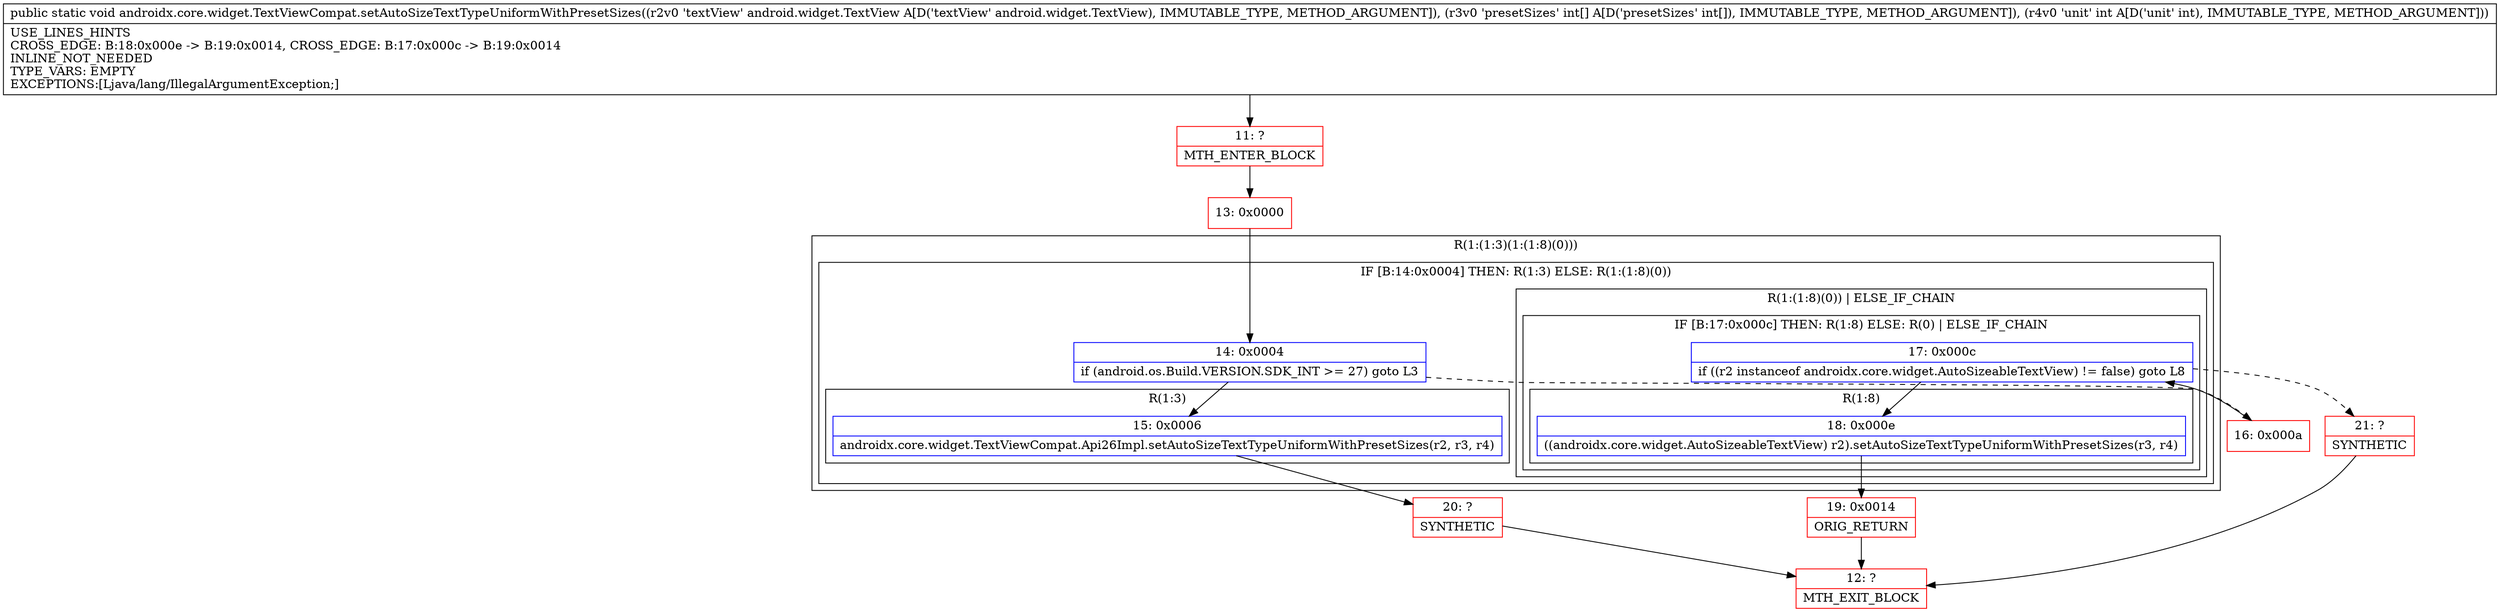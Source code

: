 digraph "CFG forandroidx.core.widget.TextViewCompat.setAutoSizeTextTypeUniformWithPresetSizes(Landroid\/widget\/TextView;[II)V" {
subgraph cluster_Region_69921466 {
label = "R(1:(1:3)(1:(1:8)(0)))";
node [shape=record,color=blue];
subgraph cluster_IfRegion_421305165 {
label = "IF [B:14:0x0004] THEN: R(1:3) ELSE: R(1:(1:8)(0))";
node [shape=record,color=blue];
Node_14 [shape=record,label="{14\:\ 0x0004|if (android.os.Build.VERSION.SDK_INT \>= 27) goto L3\l}"];
subgraph cluster_Region_1823243623 {
label = "R(1:3)";
node [shape=record,color=blue];
Node_15 [shape=record,label="{15\:\ 0x0006|androidx.core.widget.TextViewCompat.Api26Impl.setAutoSizeTextTypeUniformWithPresetSizes(r2, r3, r4)\l}"];
}
subgraph cluster_Region_786366508 {
label = "R(1:(1:8)(0)) | ELSE_IF_CHAIN\l";
node [shape=record,color=blue];
subgraph cluster_IfRegion_2104709239 {
label = "IF [B:17:0x000c] THEN: R(1:8) ELSE: R(0) | ELSE_IF_CHAIN\l";
node [shape=record,color=blue];
Node_17 [shape=record,label="{17\:\ 0x000c|if ((r2 instanceof androidx.core.widget.AutoSizeableTextView) != false) goto L8\l}"];
subgraph cluster_Region_13134439 {
label = "R(1:8)";
node [shape=record,color=blue];
Node_18 [shape=record,label="{18\:\ 0x000e|((androidx.core.widget.AutoSizeableTextView) r2).setAutoSizeTextTypeUniformWithPresetSizes(r3, r4)\l}"];
}
subgraph cluster_Region_260073564 {
label = "R(0)";
node [shape=record,color=blue];
}
}
}
}
}
Node_11 [shape=record,color=red,label="{11\:\ ?|MTH_ENTER_BLOCK\l}"];
Node_13 [shape=record,color=red,label="{13\:\ 0x0000}"];
Node_20 [shape=record,color=red,label="{20\:\ ?|SYNTHETIC\l}"];
Node_12 [shape=record,color=red,label="{12\:\ ?|MTH_EXIT_BLOCK\l}"];
Node_16 [shape=record,color=red,label="{16\:\ 0x000a}"];
Node_19 [shape=record,color=red,label="{19\:\ 0x0014|ORIG_RETURN\l}"];
Node_21 [shape=record,color=red,label="{21\:\ ?|SYNTHETIC\l}"];
MethodNode[shape=record,label="{public static void androidx.core.widget.TextViewCompat.setAutoSizeTextTypeUniformWithPresetSizes((r2v0 'textView' android.widget.TextView A[D('textView' android.widget.TextView), IMMUTABLE_TYPE, METHOD_ARGUMENT]), (r3v0 'presetSizes' int[] A[D('presetSizes' int[]), IMMUTABLE_TYPE, METHOD_ARGUMENT]), (r4v0 'unit' int A[D('unit' int), IMMUTABLE_TYPE, METHOD_ARGUMENT]))  | USE_LINES_HINTS\lCROSS_EDGE: B:18:0x000e \-\> B:19:0x0014, CROSS_EDGE: B:17:0x000c \-\> B:19:0x0014\lINLINE_NOT_NEEDED\lTYPE_VARS: EMPTY\lEXCEPTIONS:[Ljava\/lang\/IllegalArgumentException;]\l}"];
MethodNode -> Node_11;Node_14 -> Node_15;
Node_14 -> Node_16[style=dashed];
Node_15 -> Node_20;
Node_17 -> Node_18;
Node_17 -> Node_21[style=dashed];
Node_18 -> Node_19;
Node_11 -> Node_13;
Node_13 -> Node_14;
Node_20 -> Node_12;
Node_16 -> Node_17;
Node_19 -> Node_12;
Node_21 -> Node_12;
}


